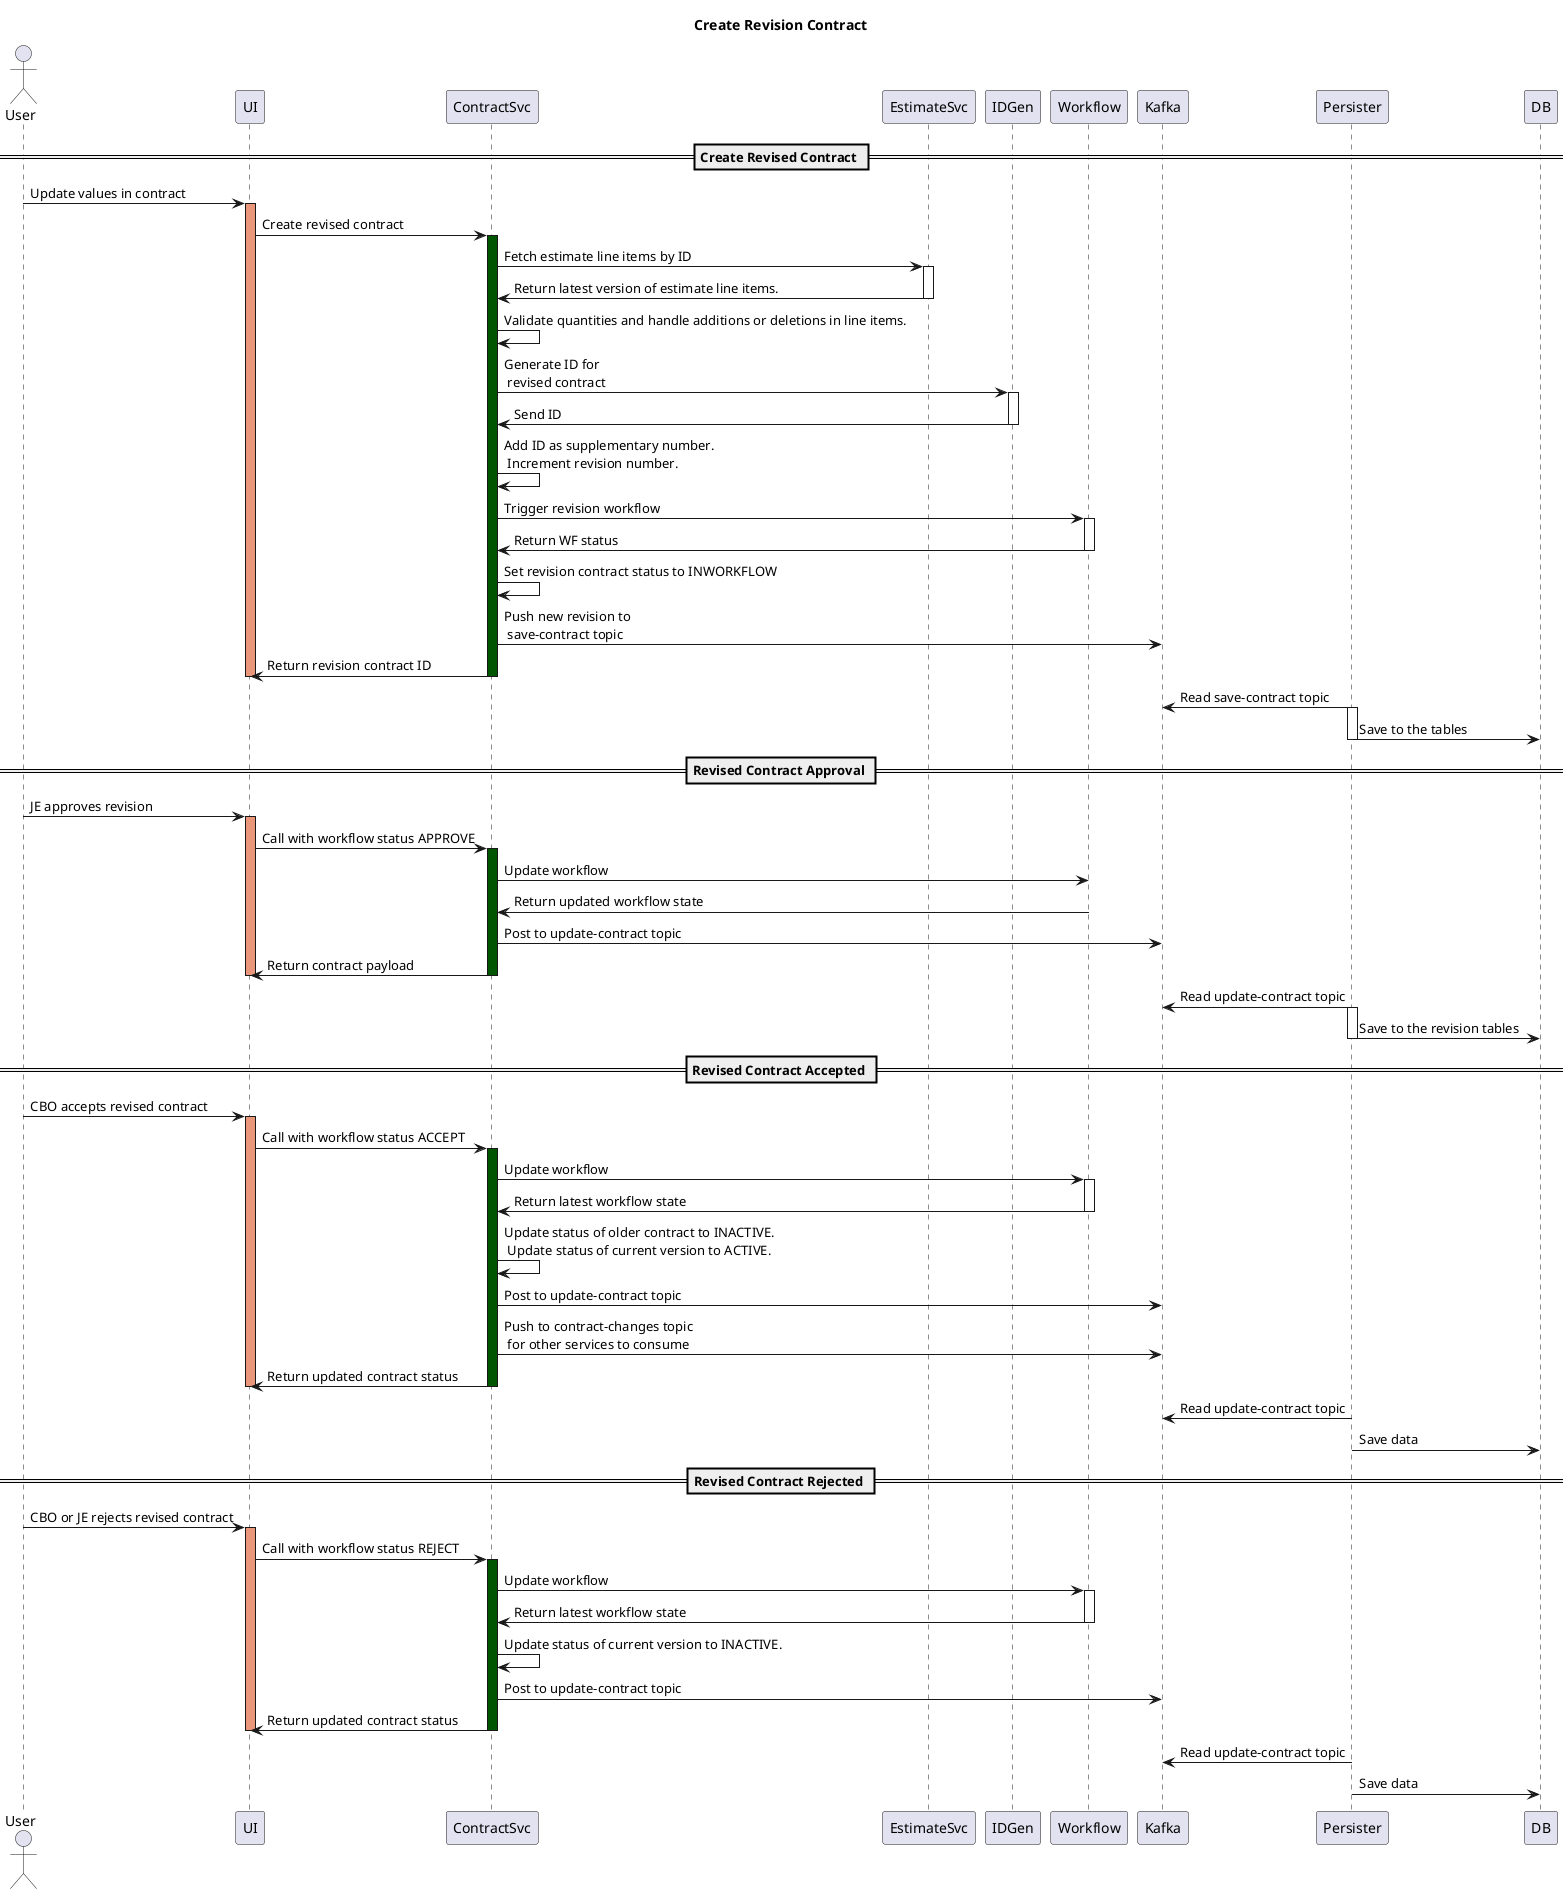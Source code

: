 @startuml
actor User as User order 0
participant UI as UI order 1
participant ContractSvc as Contracts order 3
participant EstimateSvc as Estimates order 5
participant IDGen order 7
participant Workflow order 9
participant Kafka order 11
participant Persister order 13
participant DB order 15
title Create Revision Contract 
== Create Revised Contract ==
User -> UI: Update values in contract
activate UI #DarkSalmon
UI -> Contracts: Create revised contract
activate Contracts #005500
Contracts -> Estimates: Fetch estimate line items by ID
activate Estimates 
Estimates -> Contracts: Return latest version of estimate line items.
deactivate Estimates
Contracts -> Contracts: Validate quantities and handle additions or deletions in line items.

Contracts -> IDGen: Generate ID for \n revised contract
activate IDGen
IDGen -> Contracts: Send ID
deactivate IDGen

Contracts -> Contracts: Add ID as supplementary number.\n Increment revision number.
Contracts -> Workflow: Trigger revision workflow
activate Workflow
Workflow -> Contracts: Return WF status
deactivate Workflow

Contracts -> Contracts: Set revision contract status to INWORKFLOW
Contracts -> Kafka: Push new revision to \n save-contract topic
Contracts -> UI: Return revision contract ID
deactivate Contracts
deactivate UI
Persister -> Kafka: Read save-contract topic
activate Persister
Persister -> DB: Save to the tables
deactivate Persister

== Revised Contract Approval ==
User -> UI: JE approves revision
activate UI #DarkSalmon
UI -> Contracts: Call with workflow status APPROVE
activate Contracts #005500
Contracts -> Workflow: Update workflow
Workflow -> Contracts: Return updated workflow state
Contracts -> Kafka: Post to update-contract topic
Contracts -> UI: Return contract payload
deactivate UI
deactivate Contracts
Persister -> Kafka: Read update-contract topic
activate Persister
Persister -> DB: Save to the revision tables
deactivate Persister

== Revised Contract Accepted ==
User -> UI: CBO accepts revised contract
activate UI #DarkSalmon
UI -> Contracts: Call with workflow status ACCEPT
activate Contracts #005500
Contracts -> Workflow: Update workflow
activate Workflow
Workflow -> Contracts: Return latest workflow state
deactivate Workflow
Contracts -> Contracts: Update status of older contract to INACTIVE. \n Update status of current version to ACTIVE.
Contracts -> Kafka: Post to update-contract topic
Contracts -> Kafka: Push to contract-changes topic\n for other services to consume
Contracts -> UI: Return updated contract status
deactivate Contracts
deactivate UI
Persister -> Kafka: Read update-contract topic
Persister -> DB: Save data

== Revised Contract Rejected ==
User -> UI: CBO or JE rejects revised contract
activate UI #DarkSalmon
UI -> Contracts: Call with workflow status REJECT
activate Contracts #005500
Contracts -> Workflow: Update workflow
activate Workflow
Workflow -> Contracts: Return latest workflow state
deactivate Workflow
Contracts -> Contracts: Update status of current version to INACTIVE.
Contracts -> Kafka: Post to update-contract topic
Contracts -> UI: Return updated contract status
deactivate Contracts
deactivate UI
Persister -> Kafka: Read update-contract topic
Persister -> DB: Save data
@enduml